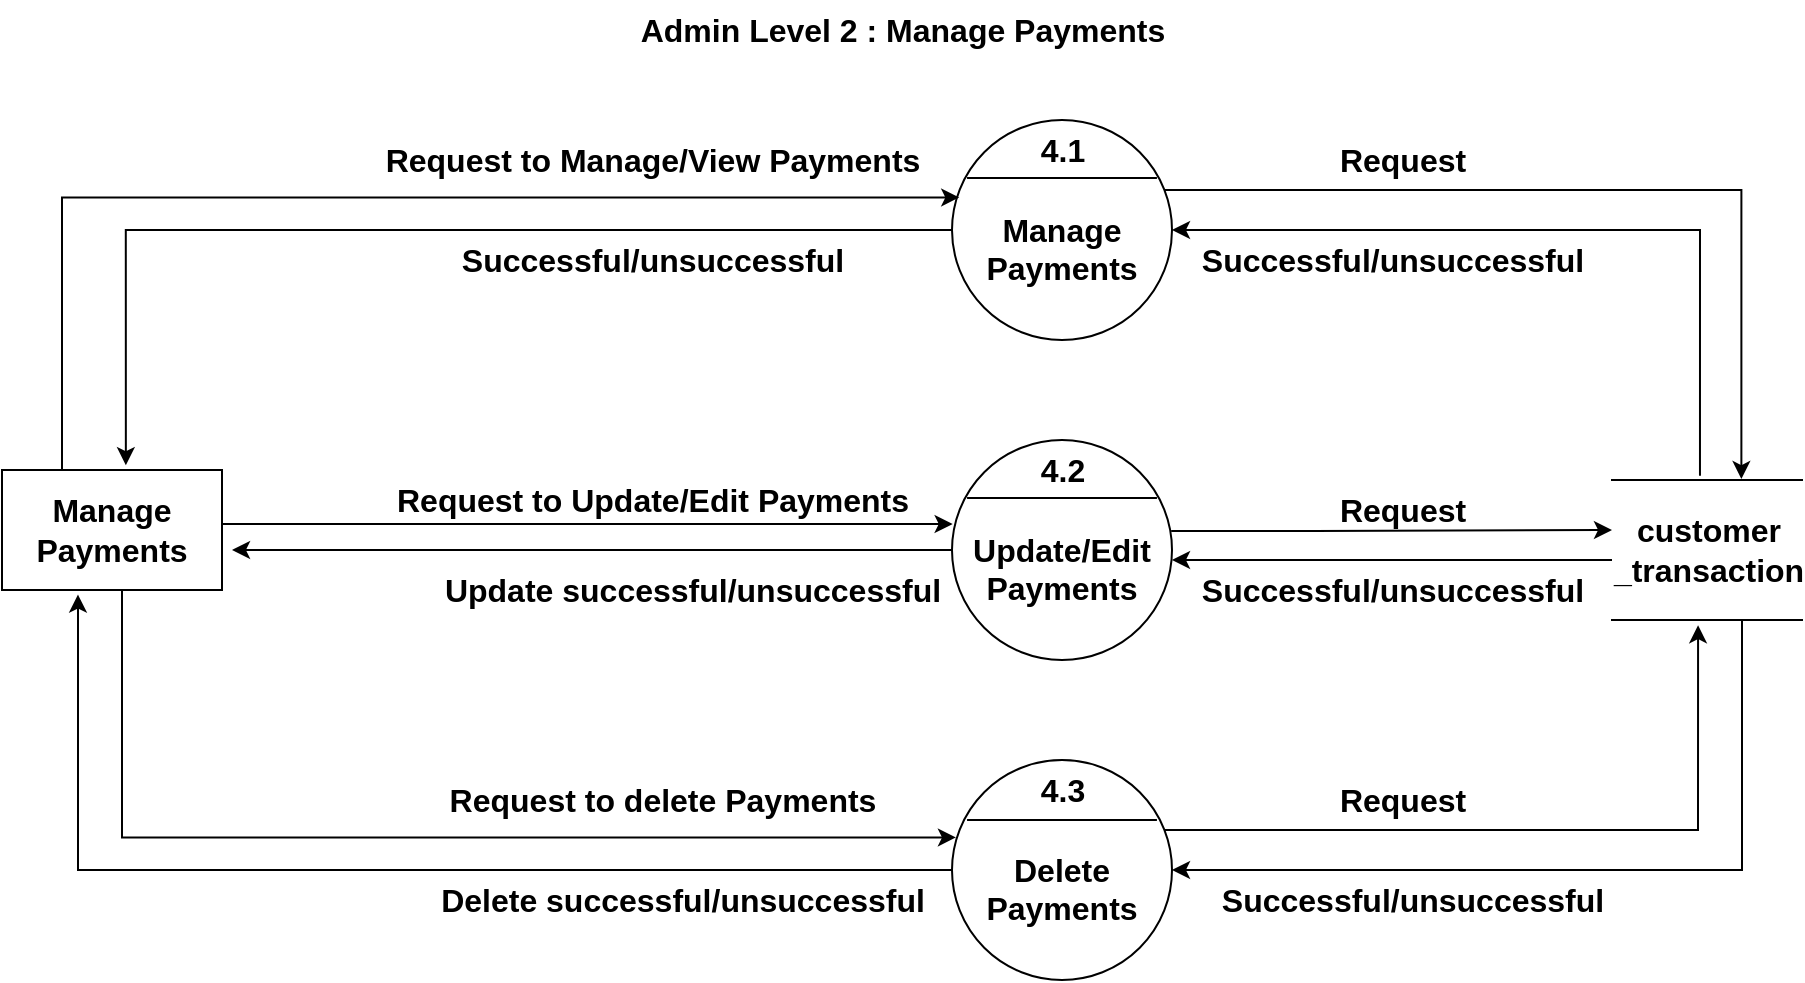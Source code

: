 <mxfile version="20.1.2" type="device"><diagram id="vYa11gg2nDC6DcPnt15G" name="Page-1"><mxGraphModel dx="2307" dy="232" grid="1" gridSize="10" guides="1" tooltips="1" connect="1" arrows="1" fold="1" page="1" pageScale="1" pageWidth="1100" pageHeight="850" math="0" shadow="0"><root><mxCell id="0"/><mxCell id="1" parent="0"/><mxCell id="HEPLfo2_U_q-AabHbAsl-4" style="edgeStyle=orthogonalEdgeStyle;rounded=0;orthogonalLoop=1;jettySize=auto;html=1;entryX=0.563;entryY=-0.04;entryDx=0;entryDy=0;entryPerimeter=0;fontSize=16;" parent="1" source="HEPLfo2_U_q-AabHbAsl-6" target="HEPLfo2_U_q-AabHbAsl-45" edge="1"><mxGeometry relative="1" as="geometry"><Array as="points"><mxPoint x="162" y="1115"/></Array></mxGeometry></mxCell><mxCell id="HEPLfo2_U_q-AabHbAsl-5" style="edgeStyle=orthogonalEdgeStyle;rounded=0;orthogonalLoop=1;jettySize=auto;html=1;entryX=0.681;entryY=-0.007;entryDx=0;entryDy=0;fontSize=16;entryPerimeter=0;" parent="1" source="HEPLfo2_U_q-AabHbAsl-6" target="HEPLfo2_U_q-AabHbAsl-13" edge="1"><mxGeometry relative="1" as="geometry"><Array as="points"><mxPoint x="970" y="1095"/></Array></mxGeometry></mxCell><mxCell id="HEPLfo2_U_q-AabHbAsl-6" value="&lt;b&gt;&lt;br&gt;Manage&lt;br&gt;Payments&lt;br&gt;&lt;/b&gt;" style="ellipse;whiteSpace=wrap;html=1;aspect=fixed;fontSize=16;" parent="1" vertex="1"><mxGeometry x="575" y="1060" width="110" height="110" as="geometry"/></mxCell><mxCell id="HEPLfo2_U_q-AabHbAsl-7" style="edgeStyle=orthogonalEdgeStyle;rounded=0;orthogonalLoop=1;jettySize=auto;html=1;fontSize=16;" parent="1" source="HEPLfo2_U_q-AabHbAsl-8" edge="1"><mxGeometry relative="1" as="geometry"><mxPoint x="215" y="1275" as="targetPoint"/></mxGeometry></mxCell><mxCell id="HEPLfo2_U_q-AabHbAsl-8" value="&lt;b&gt;&lt;br&gt;Update/Edit&lt;br&gt;Payments&lt;br&gt;&lt;/b&gt;" style="ellipse;whiteSpace=wrap;html=1;aspect=fixed;fontSize=16;" parent="1" vertex="1"><mxGeometry x="575" y="1220" width="110" height="110" as="geometry"/></mxCell><mxCell id="HEPLfo2_U_q-AabHbAsl-9" style="edgeStyle=orthogonalEdgeStyle;rounded=0;orthogonalLoop=1;jettySize=auto;html=1;entryX=1;entryY=0.5;entryDx=0;entryDy=0;fontSize=16;exitX=0.463;exitY=-0.031;exitDx=0;exitDy=0;exitPerimeter=0;" parent="1" source="HEPLfo2_U_q-AabHbAsl-13" target="HEPLfo2_U_q-AabHbAsl-6" edge="1"><mxGeometry relative="1" as="geometry"><Array as="points"><mxPoint x="949" y="1115"/></Array><mxPoint x="940" y="1235" as="sourcePoint"/></mxGeometry></mxCell><mxCell id="HEPLfo2_U_q-AabHbAsl-11" style="edgeStyle=orthogonalEdgeStyle;rounded=0;orthogonalLoop=1;jettySize=auto;html=1;entryX=1;entryY=0.5;entryDx=0;entryDy=0;fontSize=16;" parent="1" source="HEPLfo2_U_q-AabHbAsl-13" target="HEPLfo2_U_q-AabHbAsl-16" edge="1"><mxGeometry relative="1" as="geometry"><Array as="points"><mxPoint x="970" y="1435"/></Array></mxGeometry></mxCell><mxCell id="HEPLfo2_U_q-AabHbAsl-13" value="&lt;b&gt;customer&lt;br&gt;_transaction&lt;/b&gt;&lt;b&gt;&lt;br&gt;&lt;/b&gt;" style="html=1;dashed=0;whitespace=wrap;shape=partialRectangle;right=0;left=0;fontSize=16;" parent="1" vertex="1"><mxGeometry x="905" y="1240" width="95" height="70" as="geometry"/></mxCell><mxCell id="HEPLfo2_U_q-AabHbAsl-14" style="edgeStyle=orthogonalEdgeStyle;rounded=0;orthogonalLoop=1;jettySize=auto;html=1;entryX=0.349;entryY=1.038;entryDx=0;entryDy=0;fontSize=16;entryPerimeter=0;" parent="1" source="HEPLfo2_U_q-AabHbAsl-16" target="HEPLfo2_U_q-AabHbAsl-45" edge="1"><mxGeometry relative="1" as="geometry"><Array as="points"><mxPoint x="138" y="1435"/><mxPoint x="138" y="1297"/></Array></mxGeometry></mxCell><mxCell id="HEPLfo2_U_q-AabHbAsl-15" style="edgeStyle=orthogonalEdgeStyle;rounded=0;orthogonalLoop=1;jettySize=auto;html=1;entryX=0.453;entryY=1.037;entryDx=0;entryDy=0;entryPerimeter=0;fontSize=16;" parent="1" source="HEPLfo2_U_q-AabHbAsl-16" target="HEPLfo2_U_q-AabHbAsl-13" edge="1"><mxGeometry relative="1" as="geometry"><Array as="points"><mxPoint x="948" y="1415"/></Array></mxGeometry></mxCell><mxCell id="HEPLfo2_U_q-AabHbAsl-16" value="&lt;b&gt;&lt;br&gt;Delete&lt;br&gt;Payments&lt;br&gt;&lt;/b&gt;" style="ellipse;whiteSpace=wrap;html=1;aspect=fixed;fontSize=16;" parent="1" vertex="1"><mxGeometry x="575" y="1380.0" width="110" height="110" as="geometry"/></mxCell><mxCell id="HEPLfo2_U_q-AabHbAsl-20" value="&lt;b&gt;Successful/unsuccessful&lt;/b&gt;" style="text;html=1;align=center;verticalAlign=middle;resizable=0;points=[];autosize=1;strokeColor=none;fillColor=none;fontSize=16;" parent="1" vertex="1"><mxGeometry x="690" y="1280.0" width="210" height="30" as="geometry"/></mxCell><mxCell id="HEPLfo2_U_q-AabHbAsl-22" value="&lt;b&gt;Request to Manage/View Payments&lt;/b&gt;" style="text;html=1;align=center;verticalAlign=middle;resizable=0;points=[];autosize=1;strokeColor=none;fillColor=none;fontSize=16;" parent="1" vertex="1"><mxGeometry x="280" y="1065" width="290" height="30" as="geometry"/></mxCell><mxCell id="HEPLfo2_U_q-AabHbAsl-23" value="&lt;b&gt;Request to delete Payments&lt;/b&gt;" style="text;html=1;align=center;verticalAlign=middle;resizable=0;points=[];autosize=1;strokeColor=none;fillColor=none;fontSize=16;" parent="1" vertex="1"><mxGeometry x="310" y="1385.0" width="240" height="30" as="geometry"/></mxCell><mxCell id="HEPLfo2_U_q-AabHbAsl-24" value="&lt;b&gt;Successful/unsuccessful&lt;/b&gt;" style="text;html=1;align=center;verticalAlign=middle;resizable=0;points=[];autosize=1;strokeColor=none;fillColor=none;fontSize=16;" parent="1" vertex="1"><mxGeometry x="320" y="1115" width="210" height="30" as="geometry"/></mxCell><mxCell id="HEPLfo2_U_q-AabHbAsl-26" value="&lt;b&gt;Request to Update/Edit Payments&lt;/b&gt;" style="text;html=1;align=center;verticalAlign=middle;resizable=0;points=[];autosize=1;strokeColor=none;fillColor=none;fontSize=16;" parent="1" vertex="1"><mxGeometry x="285" y="1235" width="280" height="30" as="geometry"/></mxCell><mxCell id="HEPLfo2_U_q-AabHbAsl-30" value="" style="endArrow=none;html=1;rounded=0;exitX=0.073;exitY=0.264;exitDx=0;exitDy=0;exitPerimeter=0;entryX=0.936;entryY=0.264;entryDx=0;entryDy=0;entryPerimeter=0;" parent="1" edge="1"><mxGeometry width="50" height="50" relative="1" as="geometry"><mxPoint x="582.53" y="1089" as="sourcePoint"/><mxPoint x="677.46" y="1089" as="targetPoint"/></mxGeometry></mxCell><mxCell id="HEPLfo2_U_q-AabHbAsl-31" value="" style="endArrow=none;html=1;rounded=0;exitX=0.073;exitY=0.264;exitDx=0;exitDy=0;exitPerimeter=0;entryX=0.936;entryY=0.264;entryDx=0;entryDy=0;entryPerimeter=0;" parent="1" edge="1"><mxGeometry width="50" height="50" relative="1" as="geometry"><mxPoint x="582.54" y="1249" as="sourcePoint"/><mxPoint x="677.47" y="1249" as="targetPoint"/></mxGeometry></mxCell><mxCell id="HEPLfo2_U_q-AabHbAsl-32" value="" style="endArrow=none;html=1;rounded=0;exitX=0.073;exitY=0.264;exitDx=0;exitDy=0;exitPerimeter=0;entryX=0.936;entryY=0.264;entryDx=0;entryDy=0;entryPerimeter=0;" parent="1" edge="1"><mxGeometry width="50" height="50" relative="1" as="geometry"><mxPoint x="582.53" y="1410" as="sourcePoint"/><mxPoint x="677.46" y="1410" as="targetPoint"/></mxGeometry></mxCell><mxCell id="HEPLfo2_U_q-AabHbAsl-34" value="&lt;span style=&quot;font-size: 16px;&quot;&gt;&lt;b&gt;4.1&lt;/b&gt;&lt;/span&gt;" style="text;html=1;align=center;verticalAlign=middle;resizable=0;points=[];autosize=1;strokeColor=none;fillColor=none;" parent="1" vertex="1"><mxGeometry x="605" y="1060" width="50" height="30" as="geometry"/></mxCell><mxCell id="HEPLfo2_U_q-AabHbAsl-35" value="&lt;span style=&quot;font-size: 16px;&quot;&gt;&lt;b&gt;4.2&lt;/b&gt;&lt;/span&gt;" style="text;html=1;align=center;verticalAlign=middle;resizable=0;points=[];autosize=1;strokeColor=none;fillColor=none;" parent="1" vertex="1"><mxGeometry x="605" y="1220" width="50" height="30" as="geometry"/></mxCell><mxCell id="HEPLfo2_U_q-AabHbAsl-36" value="&lt;span style=&quot;font-size: 16px;&quot;&gt;&lt;b&gt;4.3&lt;/b&gt;&lt;/span&gt;" style="text;html=1;align=center;verticalAlign=middle;resizable=0;points=[];autosize=1;strokeColor=none;fillColor=none;" parent="1" vertex="1"><mxGeometry x="605" y="1380.0" width="50" height="30" as="geometry"/></mxCell><mxCell id="HEPLfo2_U_q-AabHbAsl-38" style="edgeStyle=orthogonalEdgeStyle;rounded=0;orthogonalLoop=1;jettySize=auto;html=1;entryX=-0.006;entryY=0.393;entryDx=0;entryDy=0;entryPerimeter=0;fontSize=16;" parent="1" edge="1"><mxGeometry relative="1" as="geometry"><mxPoint x="684.575" y="1265.49" as="sourcePoint"/><mxPoint x="905" y="1265" as="targetPoint"/><Array as="points"><mxPoint x="755.9" y="1265.49"/><mxPoint x="755.9" y="1265.49"/></Array></mxGeometry></mxCell><mxCell id="HEPLfo2_U_q-AabHbAsl-39" style="edgeStyle=orthogonalEdgeStyle;rounded=0;orthogonalLoop=1;jettySize=auto;html=1;entryX=1;entryY=0.5;entryDx=0;entryDy=0;fontSize=16;" parent="1" edge="1"><mxGeometry relative="1" as="geometry"><mxPoint x="905" y="1280" as="sourcePoint"/><mxPoint x="685.0" y="1280" as="targetPoint"/><Array as="points"><mxPoint x="840" y="1280.0"/><mxPoint x="840" y="1280.0"/></Array></mxGeometry></mxCell><mxCell id="HEPLfo2_U_q-AabHbAsl-41" style="edgeStyle=orthogonalEdgeStyle;rounded=0;orthogonalLoop=1;jettySize=auto;html=1;entryX=0.033;entryY=0.352;entryDx=0;entryDy=0;entryPerimeter=0;fontSize=16;" parent="1" source="HEPLfo2_U_q-AabHbAsl-45" target="HEPLfo2_U_q-AabHbAsl-6" edge="1"><mxGeometry relative="1" as="geometry"><Array as="points"><mxPoint x="130" y="1099"/></Array></mxGeometry></mxCell><mxCell id="HEPLfo2_U_q-AabHbAsl-42" style="edgeStyle=orthogonalEdgeStyle;rounded=0;orthogonalLoop=1;jettySize=auto;html=1;entryX=0.003;entryY=0.382;entryDx=0;entryDy=0;entryPerimeter=0;fontSize=16;" parent="1" source="HEPLfo2_U_q-AabHbAsl-45" target="HEPLfo2_U_q-AabHbAsl-8" edge="1"><mxGeometry relative="1" as="geometry"><Array as="points"><mxPoint x="470" y="1262"/><mxPoint x="470" y="1262"/></Array></mxGeometry></mxCell><mxCell id="HEPLfo2_U_q-AabHbAsl-43" style="edgeStyle=orthogonalEdgeStyle;rounded=0;orthogonalLoop=1;jettySize=auto;html=1;entryX=0.018;entryY=0.352;entryDx=0;entryDy=0;entryPerimeter=0;fontSize=16;" parent="1" source="HEPLfo2_U_q-AabHbAsl-45" target="HEPLfo2_U_q-AabHbAsl-16" edge="1"><mxGeometry relative="1" as="geometry"><Array as="points"><mxPoint x="160" y="1419"/></Array></mxGeometry></mxCell><mxCell id="HEPLfo2_U_q-AabHbAsl-45" value="&lt;b&gt;Manage&lt;br&gt;Payments&lt;/b&gt;&lt;b&gt;&lt;br&gt;&lt;/b&gt;" style="rounded=0;whiteSpace=wrap;html=1;fontSize=16;" parent="1" vertex="1"><mxGeometry x="100" y="1235" width="110" height="60" as="geometry"/></mxCell><mxCell id="HEPLfo2_U_q-AabHbAsl-47" value="&lt;b&gt;Request&lt;/b&gt;" style="text;html=1;align=center;verticalAlign=middle;resizable=0;points=[];autosize=1;strokeColor=none;fillColor=none;fontSize=16;" parent="1" vertex="1"><mxGeometry x="755" y="1065" width="90" height="30" as="geometry"/></mxCell><mxCell id="HEPLfo2_U_q-AabHbAsl-48" value="&lt;b&gt;Request&lt;/b&gt;" style="text;html=1;align=center;verticalAlign=middle;resizable=0;points=[];autosize=1;strokeColor=none;fillColor=none;fontSize=16;" parent="1" vertex="1"><mxGeometry x="755" y="1240" width="90" height="30" as="geometry"/></mxCell><mxCell id="HEPLfo2_U_q-AabHbAsl-49" value="&lt;b&gt;Request&lt;/b&gt;" style="text;html=1;align=center;verticalAlign=middle;resizable=0;points=[];autosize=1;strokeColor=none;fillColor=none;fontSize=16;" parent="1" vertex="1"><mxGeometry x="755" y="1385" width="90" height="30" as="geometry"/></mxCell><mxCell id="HEPLfo2_U_q-AabHbAsl-52" value="&lt;b&gt;Successful/unsuccessful&lt;/b&gt;" style="text;html=1;align=center;verticalAlign=middle;resizable=0;points=[];autosize=1;strokeColor=none;fillColor=none;fontSize=16;" parent="1" vertex="1"><mxGeometry x="700" y="1435" width="210" height="30" as="geometry"/></mxCell><mxCell id="HEPLfo2_U_q-AabHbAsl-53" value="&lt;b&gt;Successful/unsuccessful&lt;/b&gt;" style="text;html=1;align=center;verticalAlign=middle;resizable=0;points=[];autosize=1;strokeColor=none;fillColor=none;fontSize=16;" parent="1" vertex="1"><mxGeometry x="690" y="1115" width="210" height="30" as="geometry"/></mxCell><mxCell id="HEPLfo2_U_q-AabHbAsl-55" value="&lt;b&gt;Update successful/unsuccessful&lt;/b&gt;" style="text;html=1;align=center;verticalAlign=middle;resizable=0;points=[];autosize=1;strokeColor=none;fillColor=none;fontSize=16;" parent="1" vertex="1"><mxGeometry x="310" y="1280" width="270" height="30" as="geometry"/></mxCell><mxCell id="HEPLfo2_U_q-AabHbAsl-56" value="&lt;b&gt;Delete successful/unsuccessful&lt;/b&gt;" style="text;html=1;align=center;verticalAlign=middle;resizable=0;points=[];autosize=1;strokeColor=none;fillColor=none;fontSize=16;" parent="1" vertex="1"><mxGeometry x="305" y="1435" width="270" height="30" as="geometry"/></mxCell><mxCell id="MT7QoNDsGxmprlB1MDFZ-3" value="&lt;b&gt;&lt;font style=&quot;font-size: 16px;&quot;&gt;Admin Level 2 : Manage Payments&lt;/font&gt;&lt;/b&gt;" style="text;html=1;align=center;verticalAlign=middle;resizable=0;points=[];autosize=1;strokeColor=none;fillColor=none;" vertex="1" parent="1"><mxGeometry x="405" y="1000" width="290" height="30" as="geometry"/></mxCell></root></mxGraphModel></diagram></mxfile>